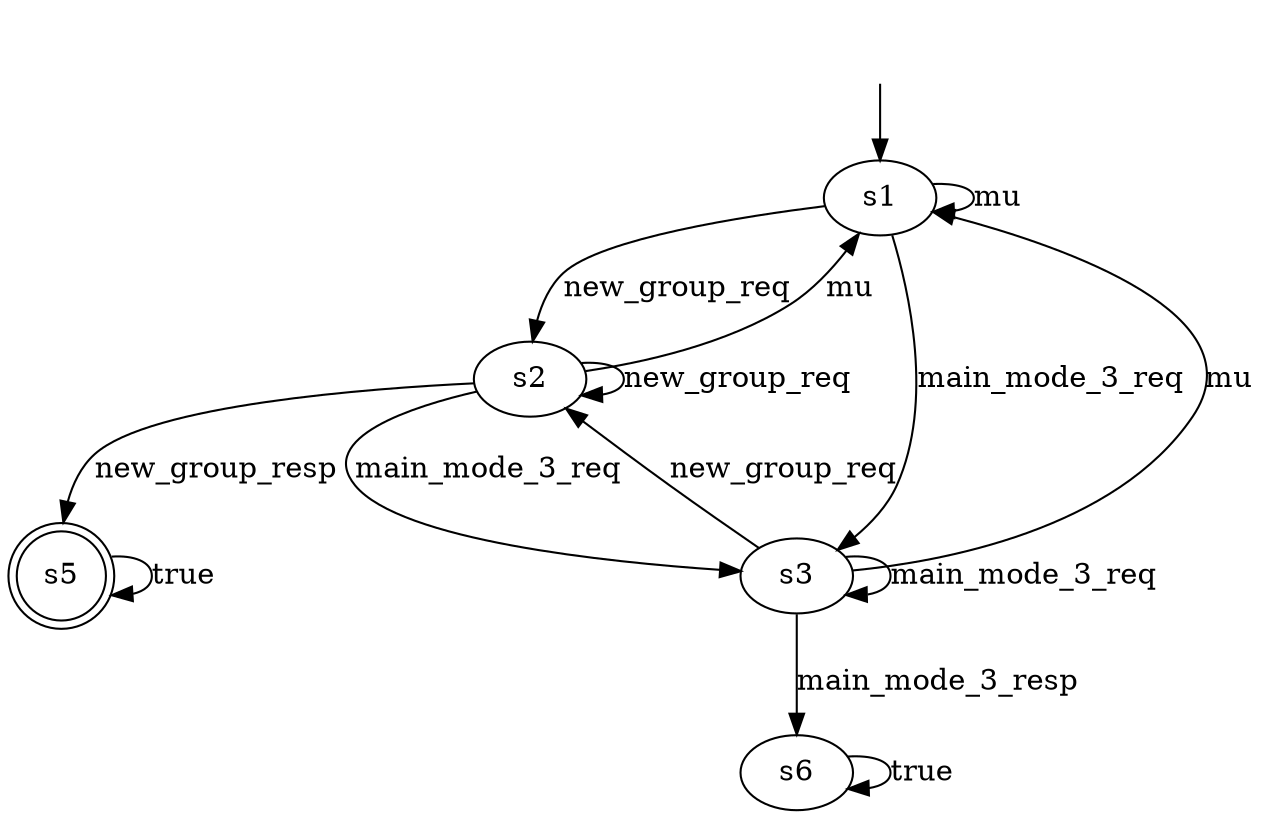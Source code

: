 digraph formula_4 {
s1 [label="s1"];
s2 [label="s2"];
s3 [label="s3"];
s5 [label="s5", shape=doublecircle];
s6 [label="s6"];
s1 -> s1  [label="mu"];
s1 -> s2  [label="new_group_req"];
s1 -> s3  [label="main_mode_3_req"];
s2 -> s1  [label="mu"];
s2 -> s5  [label="new_group_resp"];
s2 -> s2  [label="new_group_req"];
s2 -> s3  [label="main_mode_3_req"];
s3 -> s1  [label="mu"];
s3 -> s2  [label="new_group_req"];
s3 -> s6  [label="main_mode_3_resp"];
s3 -> s3  [label="main_mode_3_req"];
s5 -> s5  [label="true"];
s6 -> s6  [label="true"];
__start0 [label="", shape=none];
__start0 -> s1  [label=""];
}
